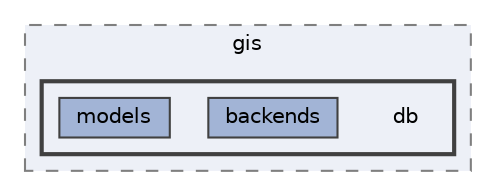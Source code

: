 digraph "C:/Users/LukeMabie/documents/Development/Password_Saver_Using_Django-master/venv/Lib/site-packages/django/contrib/gis/db"
{
 // LATEX_PDF_SIZE
  bgcolor="transparent";
  edge [fontname=Helvetica,fontsize=10,labelfontname=Helvetica,labelfontsize=10];
  node [fontname=Helvetica,fontsize=10,shape=box,height=0.2,width=0.4];
  compound=true
  subgraph clusterdir_18a1523b3047a0214c46913ad78ae708 {
    graph [ bgcolor="#edf0f7", pencolor="grey50", label="gis", fontname=Helvetica,fontsize=10 style="filled,dashed", URL="dir_18a1523b3047a0214c46913ad78ae708.html",tooltip=""]
  subgraph clusterdir_5a0949974d98883a042f9488fb3c1f94 {
    graph [ bgcolor="#edf0f7", pencolor="grey25", label="", fontname=Helvetica,fontsize=10 style="filled,bold", URL="dir_5a0949974d98883a042f9488fb3c1f94.html",tooltip=""]
    dir_5a0949974d98883a042f9488fb3c1f94 [shape=plaintext, label="db"];
  dir_4422c14343f9ec6703ee72ed507c873e [label="backends", fillcolor="#a2b4d6", color="grey25", style="filled", URL="dir_4422c14343f9ec6703ee72ed507c873e.html",tooltip=""];
  dir_7ecca39bc92968003697d40cc3a24d27 [label="models", fillcolor="#a2b4d6", color="grey25", style="filled", URL="dir_7ecca39bc92968003697d40cc3a24d27.html",tooltip=""];
  }
  }
}
